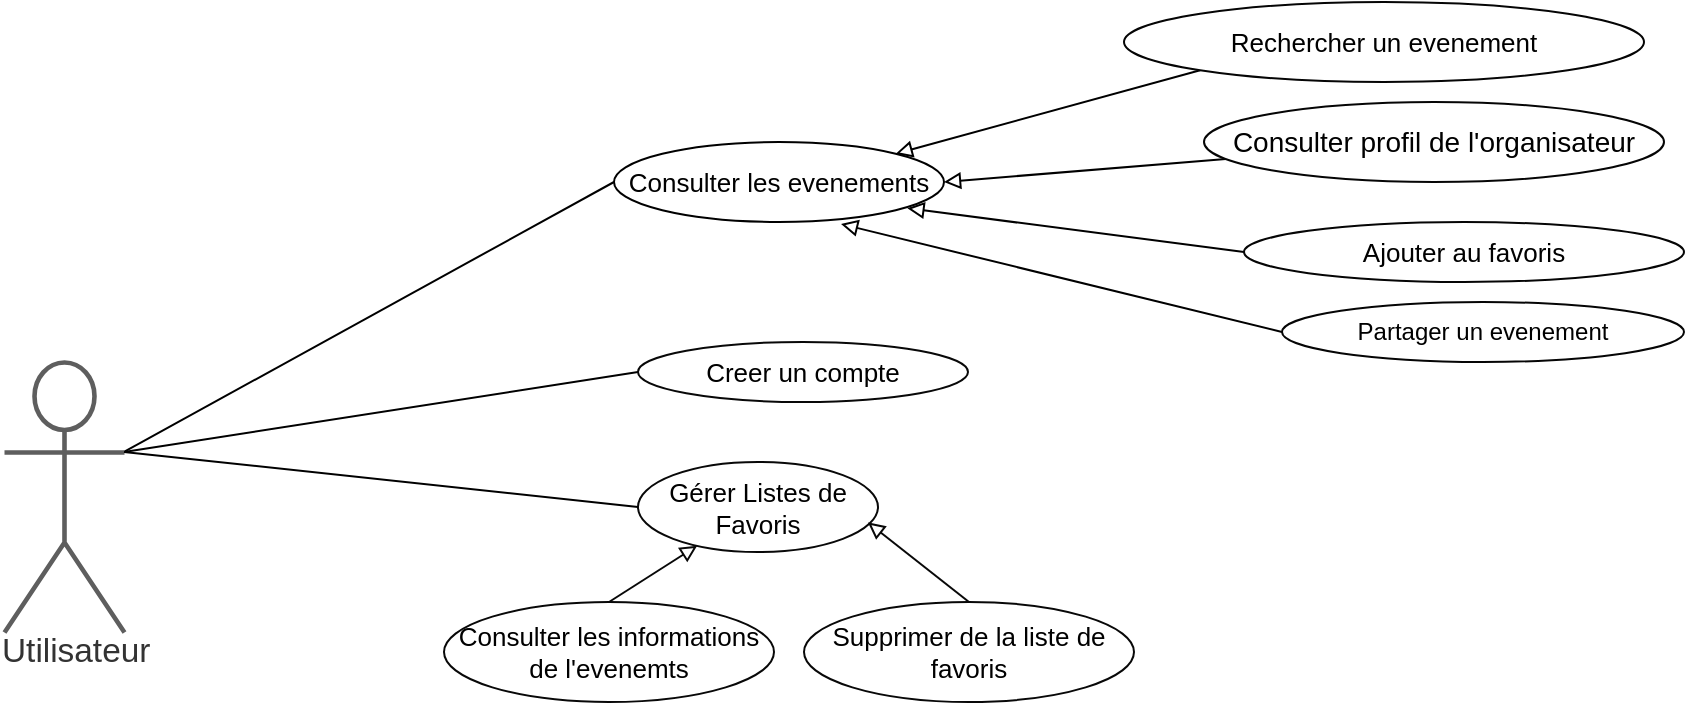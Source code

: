 <mxfile version="20.8.16" type="github">
  <diagram name="Page-1" id="oKYqLAlFBlPUoExyLl6c">
    <mxGraphModel dx="1167" dy="589" grid="1" gridSize="10" guides="1" tooltips="1" connect="1" arrows="1" fold="1" page="1" pageScale="1" pageWidth="827" pageHeight="1169" math="0" shadow="0">
      <root>
        <mxCell id="0" />
        <mxCell id="1" parent="0" />
        <mxCell id="fYzc5iGK3RnNoOoryGZN-1" style="rounded=0;orthogonalLoop=1;jettySize=auto;html=1;exitX=1;exitY=0.333;exitDx=0;exitDy=0;exitPerimeter=0;entryX=0;entryY=0.5;entryDx=0;entryDy=0;endArrow=none;endFill=0;" edge="1" parent="1" source="fYzc5iGK3RnNoOoryGZN-3" target="fYzc5iGK3RnNoOoryGZN-4">
          <mxGeometry relative="1" as="geometry">
            <Array as="points" />
          </mxGeometry>
        </mxCell>
        <mxCell id="fYzc5iGK3RnNoOoryGZN-2" style="edgeStyle=none;rounded=0;orthogonalLoop=1;jettySize=auto;html=1;exitX=1;exitY=0.333;exitDx=0;exitDy=0;exitPerimeter=0;entryX=0;entryY=0.5;entryDx=0;entryDy=0;endArrow=none;endFill=0;" edge="1" parent="1" source="fYzc5iGK3RnNoOoryGZN-3" target="fYzc5iGK3RnNoOoryGZN-6">
          <mxGeometry relative="1" as="geometry" />
        </mxCell>
        <mxCell id="fYzc5iGK3RnNoOoryGZN-3" value="Utilisateur" style="html=1;overflow=block;blockSpacing=1;shape=umlActor;labelPosition=center;verticalLabelPosition=bottom;verticalAlign=top;whiteSpace=nowrap;fontSize=16.7;fontColor=#333333;align=center;spacing=0;strokeColor=#5e5e5e;strokeOpacity=100;rounded=1;absoluteArcSize=1;arcSize=9;strokeWidth=2.3;lucidId=8mitzC-ZQj-q;" vertex="1" parent="1">
          <mxGeometry x="40" y="430" width="60" height="135" as="geometry" />
        </mxCell>
        <mxCell id="fYzc5iGK3RnNoOoryGZN-4" value="Consulter les evenements" style="html=1;overflow=block;blockSpacing=1;whiteSpace=wrap;ellipse;fontSize=13;spacing=3.8;strokeColor=#000000;strokeOpacity=100;rounded=1;absoluteArcSize=1;arcSize=9;strokeWidth=1;lucidId=soitjvf58P_N;" vertex="1" parent="1">
          <mxGeometry x="345" y="320" width="165" height="40" as="geometry" />
        </mxCell>
        <mxCell id="fYzc5iGK3RnNoOoryGZN-5" value="" style="html=1;jettySize=18;whiteSpace=wrap;fontSize=13;strokeColor=#080808;strokeWidth=1;rounded=1;arcSize=12;edgeStyle=orthogonalEdgeStyle;startArrow=none;endArrow=block;endFill=1;lucidId=mpitS5lhm7C1;" edge="1" parent="1">
          <mxGeometry width="100" height="100" relative="1" as="geometry">
            <Array as="points" />
            <mxPoint x="616" y="479" as="sourcePoint" />
            <mxPoint x="616" y="479" as="targetPoint" />
          </mxGeometry>
        </mxCell>
        <mxCell id="fYzc5iGK3RnNoOoryGZN-6" value="Creer un compte" style="html=1;overflow=block;blockSpacing=1;whiteSpace=wrap;ellipse;fontSize=13;spacing=3.8;strokeColor=#080808;strokeOpacity=100;rounded=1;absoluteArcSize=1;arcSize=9;strokeWidth=1;lucidId=KpitLF8Kvkj4;" vertex="1" parent="1">
          <mxGeometry x="357" y="420" width="165" height="30" as="geometry" />
        </mxCell>
        <mxCell id="fYzc5iGK3RnNoOoryGZN-7" style="edgeStyle=none;rounded=0;orthogonalLoop=1;jettySize=auto;html=1;exitX=0;exitY=1;exitDx=0;exitDy=0;entryX=1;entryY=0;entryDx=0;entryDy=0;fontSize=14;endArrow=block;endFill=0;" edge="1" parent="1" source="fYzc5iGK3RnNoOoryGZN-8" target="fYzc5iGK3RnNoOoryGZN-4">
          <mxGeometry relative="1" as="geometry">
            <Array as="points" />
          </mxGeometry>
        </mxCell>
        <mxCell id="fYzc5iGK3RnNoOoryGZN-8" value="&lt;div&gt;Rechercher un evenement &lt;br&gt;&lt;/div&gt;" style="html=1;overflow=block;blockSpacing=1;whiteSpace=wrap;ellipse;fontSize=13;spacing=3.8;strokeColor=#050505;strokeOpacity=100;rounded=1;absoluteArcSize=1;arcSize=9;strokeWidth=1;lucidId=.BitsejxpJ_f;" vertex="1" parent="1">
          <mxGeometry x="600" y="250" width="260" height="40" as="geometry" />
        </mxCell>
        <mxCell id="fYzc5iGK3RnNoOoryGZN-11" value="" style="edgeStyle=none;rounded=0;orthogonalLoop=1;jettySize=auto;html=1;fontSize=14;endArrow=block;endFill=0;entryX=1;entryY=0.5;entryDx=0;entryDy=0;" edge="1" parent="1" source="fYzc5iGK3RnNoOoryGZN-12" target="fYzc5iGK3RnNoOoryGZN-4">
          <mxGeometry relative="1" as="geometry">
            <mxPoint x="500" y="340" as="targetPoint" />
          </mxGeometry>
        </mxCell>
        <mxCell id="fYzc5iGK3RnNoOoryGZN-12" value="&lt;font style=&quot;font-size: 14px;&quot;&gt;Consulter profil de l&#39;organisateur&lt;/font&gt;" style="ellipse;whiteSpace=wrap;html=1;strokeColor=#050505;strokeWidth=1;" vertex="1" parent="1">
          <mxGeometry x="640" y="300" width="230" height="40" as="geometry" />
        </mxCell>
        <mxCell id="fYzc5iGK3RnNoOoryGZN-13" style="edgeStyle=none;rounded=0;orthogonalLoop=1;jettySize=auto;html=1;exitX=0;exitY=0.5;exitDx=0;exitDy=0;fontSize=14;endArrow=block;endFill=0;entryX=0.688;entryY=1.025;entryDx=0;entryDy=0;entryPerimeter=0;" edge="1" parent="1" source="fYzc5iGK3RnNoOoryGZN-14" target="fYzc5iGK3RnNoOoryGZN-4">
          <mxGeometry relative="1" as="geometry">
            <mxPoint x="510" y="370" as="targetPoint" />
            <mxPoint x="844.5" y="700.0" as="sourcePoint" />
          </mxGeometry>
        </mxCell>
        <mxCell id="fYzc5iGK3RnNoOoryGZN-14" value="Partager un evenement" style="ellipse;whiteSpace=wrap;html=1;strokeColor=#050505;strokeWidth=1;" vertex="1" parent="1">
          <mxGeometry x="679" y="400" width="201" height="30" as="geometry" />
        </mxCell>
        <mxCell id="fYzc5iGK3RnNoOoryGZN-15" style="edgeStyle=none;rounded=0;orthogonalLoop=1;jettySize=auto;html=1;exitX=0;exitY=0.5;exitDx=0;exitDy=0;entryX=0.889;entryY=0.828;entryDx=0;entryDy=0;fontSize=14;endArrow=block;endFill=0;entryPerimeter=0;" edge="1" parent="1" source="fYzc5iGK3RnNoOoryGZN-16" target="fYzc5iGK3RnNoOoryGZN-4">
          <mxGeometry relative="1" as="geometry" />
        </mxCell>
        <mxCell id="fYzc5iGK3RnNoOoryGZN-16" value="Ajouter au favoris" style="html=1;overflow=block;blockSpacing=1;whiteSpace=wrap;ellipse;fontSize=13;spacing=3.8;strokeColor=#050505;strokeOpacity=100;rounded=1;absoluteArcSize=1;arcSize=9;strokeWidth=1;lucidId=.BitsejxpJ_f;" vertex="1" parent="1">
          <mxGeometry x="660" y="360" width="220" height="30" as="geometry" />
        </mxCell>
        <mxCell id="fYzc5iGK3RnNoOoryGZN-23" value="Gérer Listes de Favoris " style="html=1;overflow=block;blockSpacing=1;whiteSpace=wrap;ellipse;fontSize=13;spacing=3.8;strokeColor=#080808;strokeOpacity=100;rounded=1;absoluteArcSize=1;arcSize=9;strokeWidth=1;lucidId=atit3Y5sFF7p;" vertex="1" parent="1">
          <mxGeometry x="357" y="480" width="120" height="45" as="geometry" />
        </mxCell>
        <mxCell id="fYzc5iGK3RnNoOoryGZN-24" style="edgeStyle=none;rounded=0;orthogonalLoop=1;jettySize=auto;html=1;exitX=0.5;exitY=0;exitDx=0;exitDy=0;fontSize=14;endArrow=block;endFill=0;entryX=0.958;entryY=0.671;entryDx=0;entryDy=0;entryPerimeter=0;strokeColor=#080808;strokeWidth=1;" edge="1" parent="1" source="fYzc5iGK3RnNoOoryGZN-25" target="fYzc5iGK3RnNoOoryGZN-23">
          <mxGeometry relative="1" as="geometry">
            <mxPoint x="490" y="570" as="targetPoint" />
          </mxGeometry>
        </mxCell>
        <mxCell id="fYzc5iGK3RnNoOoryGZN-25" value="Supprimer de la liste de favoris" style="html=1;overflow=block;blockSpacing=1;whiteSpace=wrap;ellipse;fontSize=13;spacing=3.8;strokeColor=#080808;strokeOpacity=100;rounded=1;absoluteArcSize=1;arcSize=9;strokeWidth=1;lucidId=atit3Y5sFF7p;" vertex="1" parent="1">
          <mxGeometry x="440" y="550" width="165" height="50" as="geometry" />
        </mxCell>
        <mxCell id="fYzc5iGK3RnNoOoryGZN-26" style="edgeStyle=none;rounded=0;orthogonalLoop=1;jettySize=auto;html=1;exitX=0.5;exitY=0;exitDx=0;exitDy=0;fontSize=14;endArrow=block;endFill=0;strokeColor=#080808;strokeWidth=1;" edge="1" parent="1" source="fYzc5iGK3RnNoOoryGZN-27" target="fYzc5iGK3RnNoOoryGZN-23">
          <mxGeometry relative="1" as="geometry" />
        </mxCell>
        <mxCell id="fYzc5iGK3RnNoOoryGZN-27" value="Consulter les informations de l&#39;evenemts" style="html=1;overflow=block;blockSpacing=1;whiteSpace=wrap;ellipse;fontSize=13;spacing=3.8;strokeColor=#080808;strokeOpacity=100;rounded=1;absoluteArcSize=1;arcSize=9;strokeWidth=1;lucidId=atit3Y5sFF7p;" vertex="1" parent="1">
          <mxGeometry x="260" y="550" width="165" height="50" as="geometry" />
        </mxCell>
        <mxCell id="fYzc5iGK3RnNoOoryGZN-28" style="edgeStyle=none;rounded=0;orthogonalLoop=1;jettySize=auto;html=1;exitX=1;exitY=0.333;exitDx=0;exitDy=0;exitPerimeter=0;entryX=0;entryY=0.5;entryDx=0;entryDy=0;endArrow=none;endFill=0;" edge="1" parent="1" source="fYzc5iGK3RnNoOoryGZN-3" target="fYzc5iGK3RnNoOoryGZN-23">
          <mxGeometry relative="1" as="geometry">
            <mxPoint x="110" y="485.0" as="sourcePoint" />
            <mxPoint x="347.0" y="485.0" as="targetPoint" />
          </mxGeometry>
        </mxCell>
      </root>
    </mxGraphModel>
  </diagram>
</mxfile>
